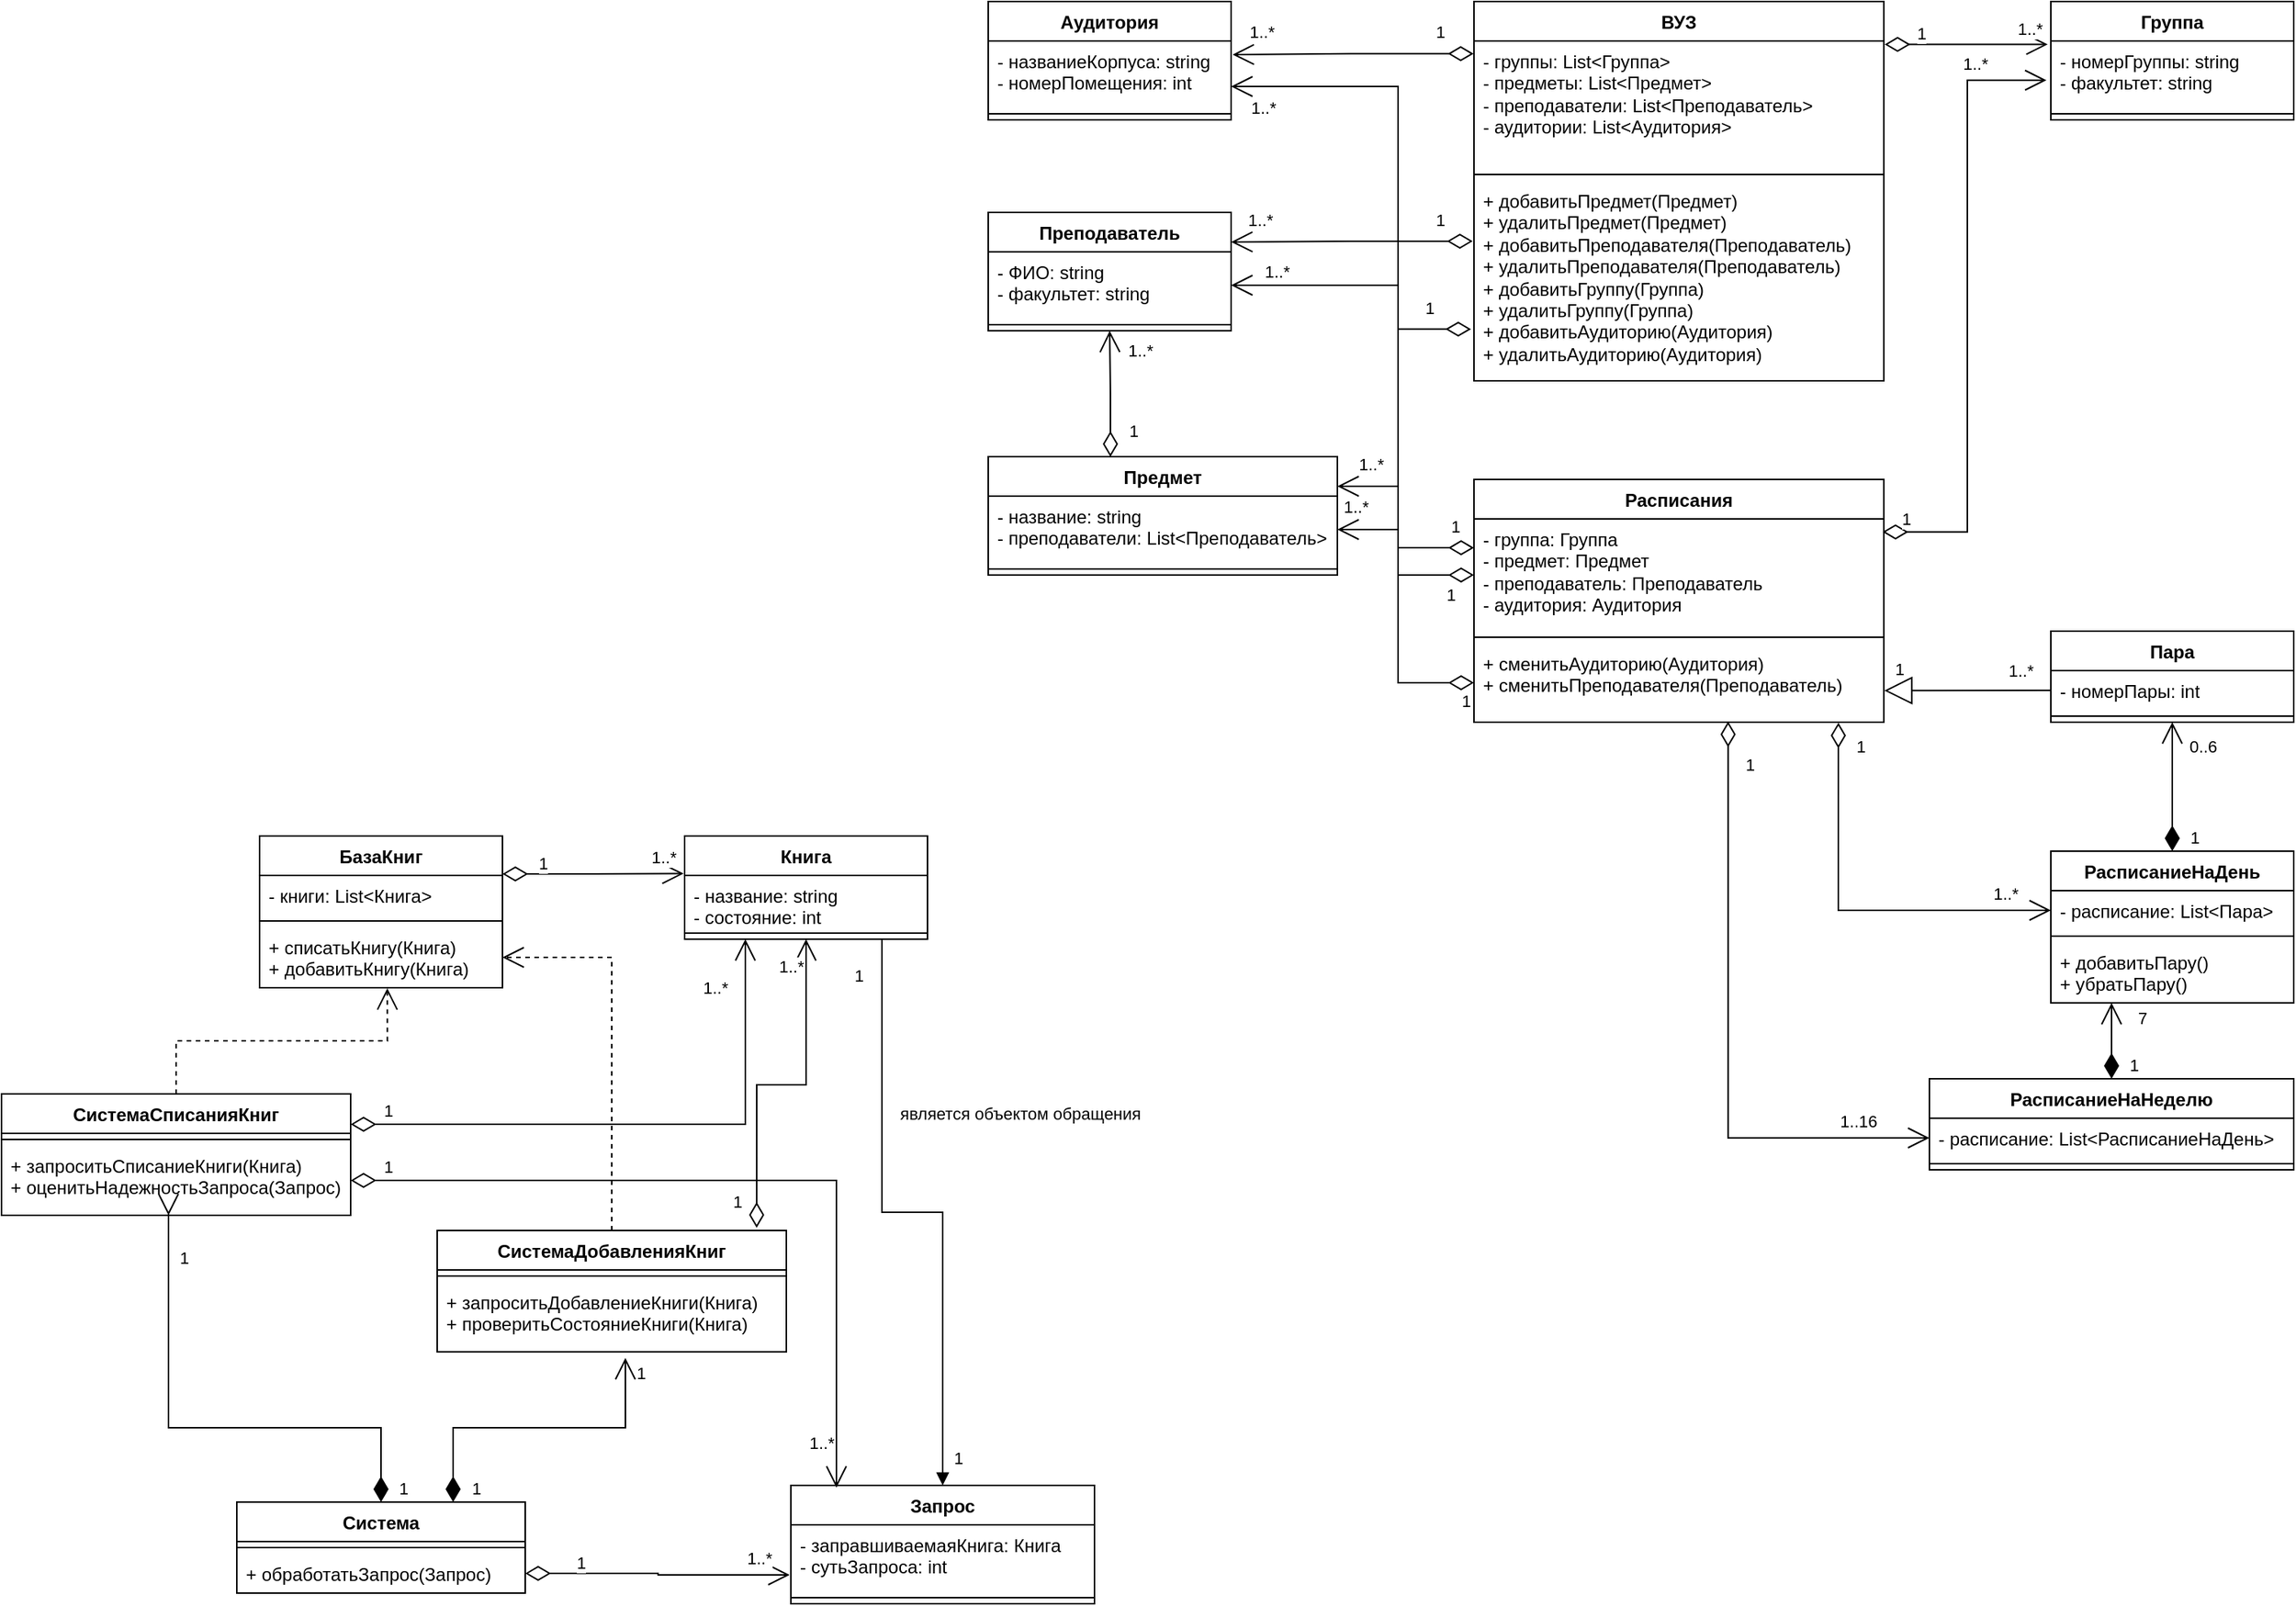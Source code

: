 <mxfile version="21.1.0" type="github">
  <diagram name="Страница 1" id="8JhqGt4s1RWdOwkgNLIM">
    <mxGraphModel dx="1539" dy="754" grid="1" gridSize="10" guides="1" tooltips="1" connect="1" arrows="1" fold="1" page="1" pageScale="1" pageWidth="827" pageHeight="1169" math="0" shadow="0">
      <root>
        <mxCell id="0" />
        <mxCell id="1" parent="0" />
        <mxCell id="d_NmB0Je8mkOcdR7Ibd4-1" value="ВУЗ" style="swimlane;fontStyle=1;align=center;verticalAlign=top;childLayout=stackLayout;horizontal=1;startSize=26;horizontalStack=0;resizeParent=1;resizeParentMax=0;resizeLast=0;collapsible=1;marginBottom=0;whiteSpace=wrap;html=1;" parent="1" vertex="1">
          <mxGeometry x="270" y="180" width="270" height="250" as="geometry" />
        </mxCell>
        <mxCell id="d_NmB0Je8mkOcdR7Ibd4-2" value="- группы: List&amp;lt;Группа&amp;gt;&lt;br&gt;- предметы: List&amp;lt;Предмет&amp;gt;&lt;br&gt;- преподаватели: List&amp;lt;Преподаватель&amp;gt;&lt;br&gt;- аудитории: List&amp;lt;Аудитория&amp;gt;" style="text;strokeColor=none;fillColor=none;align=left;verticalAlign=top;spacingLeft=4;spacingRight=4;overflow=hidden;rotatable=0;points=[[0,0.5],[1,0.5]];portConstraint=eastwest;whiteSpace=wrap;html=1;" parent="d_NmB0Je8mkOcdR7Ibd4-1" vertex="1">
          <mxGeometry y="26" width="270" height="84" as="geometry" />
        </mxCell>
        <mxCell id="d_NmB0Je8mkOcdR7Ibd4-3" value="" style="line;strokeWidth=1;fillColor=none;align=left;verticalAlign=middle;spacingTop=-1;spacingLeft=3;spacingRight=3;rotatable=0;labelPosition=right;points=[];portConstraint=eastwest;strokeColor=inherit;" parent="d_NmB0Je8mkOcdR7Ibd4-1" vertex="1">
          <mxGeometry y="110" width="270" height="8" as="geometry" />
        </mxCell>
        <mxCell id="d_NmB0Je8mkOcdR7Ibd4-4" value="+ добавитьПредмет(Предмет)&lt;br&gt;+ удалитьПредмет(Предмет)&lt;br&gt;+ добавитьПреподавателя(Преподаватель)&lt;br&gt;+ удалитьПреподавателя(Преподаватель)&lt;br&gt;+ добавитьГруппу(Группа)&lt;br&gt;+ удалитьГруппу(Группа)&lt;br&gt;+ добавитьАудиторию(Аудитория)&lt;br&gt;+ удалитьАудиторию(Аудитория)" style="text;strokeColor=none;fillColor=none;align=left;verticalAlign=top;spacingLeft=4;spacingRight=4;overflow=hidden;rotatable=0;points=[[0,0.5],[1,0.5]];portConstraint=eastwest;whiteSpace=wrap;html=1;" parent="d_NmB0Je8mkOcdR7Ibd4-1" vertex="1">
          <mxGeometry y="118" width="270" height="132" as="geometry" />
        </mxCell>
        <mxCell id="d_NmB0Je8mkOcdR7Ibd4-5" value="Аудитория" style="swimlane;fontStyle=1;align=center;verticalAlign=top;childLayout=stackLayout;horizontal=1;startSize=26;horizontalStack=0;resizeParent=1;resizeParentMax=0;resizeLast=0;collapsible=1;marginBottom=0;whiteSpace=wrap;html=1;" parent="1" vertex="1">
          <mxGeometry x="-50" y="180" width="160" height="78" as="geometry" />
        </mxCell>
        <mxCell id="d_NmB0Je8mkOcdR7Ibd4-6" value="- названиеКорпуса: string&lt;br&gt;- номерПомещения: int" style="text;strokeColor=none;fillColor=none;align=left;verticalAlign=top;spacingLeft=4;spacingRight=4;overflow=hidden;rotatable=0;points=[[0,0.5],[1,0.5]];portConstraint=eastwest;whiteSpace=wrap;html=1;" parent="d_NmB0Je8mkOcdR7Ibd4-5" vertex="1">
          <mxGeometry y="26" width="160" height="44" as="geometry" />
        </mxCell>
        <mxCell id="d_NmB0Je8mkOcdR7Ibd4-7" value="" style="line;strokeWidth=1;fillColor=none;align=left;verticalAlign=middle;spacingTop=-1;spacingLeft=3;spacingRight=3;rotatable=0;labelPosition=right;points=[];portConstraint=eastwest;strokeColor=inherit;" parent="d_NmB0Je8mkOcdR7Ibd4-5" vertex="1">
          <mxGeometry y="70" width="160" height="8" as="geometry" />
        </mxCell>
        <mxCell id="d_NmB0Je8mkOcdR7Ibd4-9" value="Преподаватель" style="swimlane;fontStyle=1;align=center;verticalAlign=top;childLayout=stackLayout;horizontal=1;startSize=26;horizontalStack=0;resizeParent=1;resizeParentMax=0;resizeLast=0;collapsible=1;marginBottom=0;whiteSpace=wrap;html=1;" parent="1" vertex="1">
          <mxGeometry x="-50" y="319" width="160" height="78" as="geometry" />
        </mxCell>
        <mxCell id="d_NmB0Je8mkOcdR7Ibd4-10" value="- ФИО: string&lt;br&gt;- факультет: string" style="text;strokeColor=none;fillColor=none;align=left;verticalAlign=top;spacingLeft=4;spacingRight=4;overflow=hidden;rotatable=0;points=[[0,0.5],[1,0.5]];portConstraint=eastwest;whiteSpace=wrap;html=1;" parent="d_NmB0Je8mkOcdR7Ibd4-9" vertex="1">
          <mxGeometry y="26" width="160" height="44" as="geometry" />
        </mxCell>
        <mxCell id="d_NmB0Je8mkOcdR7Ibd4-11" value="" style="line;strokeWidth=1;fillColor=none;align=left;verticalAlign=middle;spacingTop=-1;spacingLeft=3;spacingRight=3;rotatable=0;labelPosition=right;points=[];portConstraint=eastwest;strokeColor=inherit;" parent="d_NmB0Je8mkOcdR7Ibd4-9" vertex="1">
          <mxGeometry y="70" width="160" height="8" as="geometry" />
        </mxCell>
        <mxCell id="d_NmB0Je8mkOcdR7Ibd4-13" value="Предмет" style="swimlane;fontStyle=1;align=center;verticalAlign=top;childLayout=stackLayout;horizontal=1;startSize=26;horizontalStack=0;resizeParent=1;resizeParentMax=0;resizeLast=0;collapsible=1;marginBottom=0;whiteSpace=wrap;html=1;" parent="1" vertex="1">
          <mxGeometry x="-50" y="480" width="230" height="78" as="geometry" />
        </mxCell>
        <mxCell id="d_NmB0Je8mkOcdR7Ibd4-14" value="- название: string&lt;br&gt;- преподаватели: List&amp;lt;Преподаватель&amp;gt;" style="text;strokeColor=none;fillColor=none;align=left;verticalAlign=top;spacingLeft=4;spacingRight=4;overflow=hidden;rotatable=0;points=[[0,0.5],[1,0.5]];portConstraint=eastwest;whiteSpace=wrap;html=1;" parent="d_NmB0Je8mkOcdR7Ibd4-13" vertex="1">
          <mxGeometry y="26" width="230" height="44" as="geometry" />
        </mxCell>
        <mxCell id="d_NmB0Je8mkOcdR7Ibd4-15" value="" style="line;strokeWidth=1;fillColor=none;align=left;verticalAlign=middle;spacingTop=-1;spacingLeft=3;spacingRight=3;rotatable=0;labelPosition=right;points=[];portConstraint=eastwest;strokeColor=inherit;" parent="d_NmB0Je8mkOcdR7Ibd4-13" vertex="1">
          <mxGeometry y="70" width="230" height="8" as="geometry" />
        </mxCell>
        <mxCell id="d_NmB0Je8mkOcdR7Ibd4-17" value="1" style="endArrow=open;html=1;endSize=12;startArrow=diamondThin;startSize=14;startFill=0;edgeStyle=orthogonalEdgeStyle;align=left;verticalAlign=bottom;rounded=0;entryX=0.5;entryY=1;entryDx=0;entryDy=0;exitX=0.35;exitY=0.001;exitDx=0;exitDy=0;exitPerimeter=0;" parent="1" source="d_NmB0Je8mkOcdR7Ibd4-13" target="d_NmB0Je8mkOcdR7Ibd4-9" edge="1">
          <mxGeometry x="-0.803" y="-10" relative="1" as="geometry">
            <mxPoint x="50" y="610" as="sourcePoint" />
            <mxPoint x="210" y="610" as="targetPoint" />
            <mxPoint as="offset" />
          </mxGeometry>
        </mxCell>
        <mxCell id="d_NmB0Je8mkOcdR7Ibd4-18" value="1..*" style="edgeLabel;html=1;align=center;verticalAlign=middle;resizable=0;points=[[0,NaN,0,NaN,0]];" parent="d_NmB0Je8mkOcdR7Ibd4-17" vertex="1" connectable="0">
          <mxGeometry x="0.762" y="-5" relative="1" as="geometry">
            <mxPoint x="15" y="3" as="offset" />
          </mxGeometry>
        </mxCell>
        <mxCell id="d_NmB0Je8mkOcdR7Ibd4-20" value="Группа" style="swimlane;fontStyle=1;align=center;verticalAlign=top;childLayout=stackLayout;horizontal=1;startSize=26;horizontalStack=0;resizeParent=1;resizeParentMax=0;resizeLast=0;collapsible=1;marginBottom=0;whiteSpace=wrap;html=1;" parent="1" vertex="1">
          <mxGeometry x="650" y="180" width="160" height="78" as="geometry" />
        </mxCell>
        <mxCell id="d_NmB0Je8mkOcdR7Ibd4-21" value="- номерГруппы: string&lt;br&gt;- факультет: string" style="text;strokeColor=none;fillColor=none;align=left;verticalAlign=top;spacingLeft=4;spacingRight=4;overflow=hidden;rotatable=0;points=[[0,0.5],[1,0.5]];portConstraint=eastwest;whiteSpace=wrap;html=1;" parent="d_NmB0Je8mkOcdR7Ibd4-20" vertex="1">
          <mxGeometry y="26" width="160" height="44" as="geometry" />
        </mxCell>
        <mxCell id="d_NmB0Je8mkOcdR7Ibd4-22" value="" style="line;strokeWidth=1;fillColor=none;align=left;verticalAlign=middle;spacingTop=-1;spacingLeft=3;spacingRight=3;rotatable=0;labelPosition=right;points=[];portConstraint=eastwest;strokeColor=inherit;" parent="d_NmB0Je8mkOcdR7Ibd4-20" vertex="1">
          <mxGeometry y="70" width="160" height="8" as="geometry" />
        </mxCell>
        <mxCell id="d_NmB0Je8mkOcdR7Ibd4-24" value="1" style="endArrow=open;html=1;endSize=12;startArrow=diamondThin;startSize=14;startFill=0;edgeStyle=orthogonalEdgeStyle;align=left;verticalAlign=bottom;rounded=0;exitX=-0.001;exitY=0.1;exitDx=0;exitDy=0;exitPerimeter=0;entryX=1.006;entryY=0.205;entryDx=0;entryDy=0;entryPerimeter=0;" parent="1" source="d_NmB0Je8mkOcdR7Ibd4-2" target="d_NmB0Je8mkOcdR7Ibd4-6" edge="1">
          <mxGeometry x="-0.665" y="-5" relative="1" as="geometry">
            <mxPoint x="130" y="140" as="sourcePoint" />
            <mxPoint x="290" y="140" as="targetPoint" />
            <mxPoint as="offset" />
          </mxGeometry>
        </mxCell>
        <mxCell id="d_NmB0Je8mkOcdR7Ibd4-25" value="1..*" style="edgeLabel;html=1;align=center;verticalAlign=middle;resizable=0;points=[];" parent="d_NmB0Je8mkOcdR7Ibd4-24" vertex="1" connectable="0">
          <mxGeometry x="0.767" y="-2" relative="1" as="geometry">
            <mxPoint y="-13" as="offset" />
          </mxGeometry>
        </mxCell>
        <mxCell id="d_NmB0Je8mkOcdR7Ibd4-26" value="1" style="endArrow=open;html=1;endSize=12;startArrow=diamondThin;startSize=14;startFill=0;edgeStyle=orthogonalEdgeStyle;align=left;verticalAlign=bottom;rounded=0;exitX=-0.003;exitY=0.303;exitDx=0;exitDy=0;exitPerimeter=0;entryX=1;entryY=0.25;entryDx=0;entryDy=0;" parent="1" source="d_NmB0Je8mkOcdR7Ibd4-4" target="d_NmB0Je8mkOcdR7Ibd4-9" edge="1">
          <mxGeometry x="-0.665" y="-5" relative="1" as="geometry">
            <mxPoint x="265" y="300" as="sourcePoint" />
            <mxPoint x="110" y="300" as="targetPoint" />
            <mxPoint as="offset" />
          </mxGeometry>
        </mxCell>
        <mxCell id="d_NmB0Je8mkOcdR7Ibd4-27" value="1..*" style="edgeLabel;html=1;align=center;verticalAlign=middle;resizable=0;points=[];" parent="d_NmB0Je8mkOcdR7Ibd4-26" vertex="1" connectable="0">
          <mxGeometry x="0.767" y="-2" relative="1" as="geometry">
            <mxPoint y="-13" as="offset" />
          </mxGeometry>
        </mxCell>
        <mxCell id="d_NmB0Je8mkOcdR7Ibd4-28" value="Расписания" style="swimlane;fontStyle=1;align=center;verticalAlign=top;childLayout=stackLayout;horizontal=1;startSize=26;horizontalStack=0;resizeParent=1;resizeParentMax=0;resizeLast=0;collapsible=1;marginBottom=0;whiteSpace=wrap;html=1;" parent="1" vertex="1">
          <mxGeometry x="270" y="495" width="270" height="160" as="geometry" />
        </mxCell>
        <mxCell id="d_NmB0Je8mkOcdR7Ibd4-29" value="- группа: Группа&lt;br&gt;- предмет: Предмет&lt;br&gt;- преподаватель: Преподаватель&lt;br&gt;- аудитория: Аудитория" style="text;strokeColor=none;fillColor=none;align=left;verticalAlign=top;spacingLeft=4;spacingRight=4;overflow=hidden;rotatable=0;points=[[0,0.5],[1,0.5]];portConstraint=eastwest;whiteSpace=wrap;html=1;" parent="d_NmB0Je8mkOcdR7Ibd4-28" vertex="1">
          <mxGeometry y="26" width="270" height="74" as="geometry" />
        </mxCell>
        <mxCell id="d_NmB0Je8mkOcdR7Ibd4-30" value="" style="line;strokeWidth=1;fillColor=none;align=left;verticalAlign=middle;spacingTop=-1;spacingLeft=3;spacingRight=3;rotatable=0;labelPosition=right;points=[];portConstraint=eastwest;strokeColor=inherit;" parent="d_NmB0Je8mkOcdR7Ibd4-28" vertex="1">
          <mxGeometry y="100" width="270" height="8" as="geometry" />
        </mxCell>
        <mxCell id="d_NmB0Je8mkOcdR7Ibd4-31" value="+ сменитьАудиторию(Аудитория)&lt;br&gt;+ сменитьПреподавателя(Преподаватель)" style="text;strokeColor=none;fillColor=none;align=left;verticalAlign=top;spacingLeft=4;spacingRight=4;overflow=hidden;rotatable=0;points=[[0,0.5],[1,0.5]];portConstraint=eastwest;whiteSpace=wrap;html=1;" parent="d_NmB0Je8mkOcdR7Ibd4-28" vertex="1">
          <mxGeometry y="108" width="270" height="52" as="geometry" />
        </mxCell>
        <mxCell id="d_NmB0Je8mkOcdR7Ibd4-33" value="1" style="endArrow=open;html=1;endSize=12;startArrow=diamondThin;startSize=14;startFill=0;edgeStyle=orthogonalEdgeStyle;align=left;verticalAlign=bottom;rounded=0;exitX=1.002;exitY=0.027;exitDx=0;exitDy=0;exitPerimeter=0;entryX=-0.013;entryY=0.052;entryDx=0;entryDy=0;entryPerimeter=0;" parent="1" source="d_NmB0Je8mkOcdR7Ibd4-2" target="d_NmB0Je8mkOcdR7Ibd4-21" edge="1">
          <mxGeometry x="-0.637" y="-2" relative="1" as="geometry">
            <mxPoint x="659" y="139" as="sourcePoint" />
            <mxPoint x="500" y="140" as="targetPoint" />
            <mxPoint as="offset" />
          </mxGeometry>
        </mxCell>
        <mxCell id="d_NmB0Je8mkOcdR7Ibd4-34" value="1..*" style="edgeLabel;html=1;align=center;verticalAlign=middle;resizable=0;points=[];" parent="d_NmB0Je8mkOcdR7Ibd4-33" vertex="1" connectable="0">
          <mxGeometry x="0.767" y="-2" relative="1" as="geometry">
            <mxPoint y="-13" as="offset" />
          </mxGeometry>
        </mxCell>
        <mxCell id="d_NmB0Je8mkOcdR7Ibd4-35" value="1" style="endArrow=open;html=1;endSize=12;startArrow=diamondThin;startSize=14;startFill=0;edgeStyle=orthogonalEdgeStyle;align=left;verticalAlign=bottom;rounded=0;exitX=0.997;exitY=0.116;exitDx=0;exitDy=0;exitPerimeter=0;entryX=-0.018;entryY=0.588;entryDx=0;entryDy=0;entryPerimeter=0;" parent="1" source="d_NmB0Je8mkOcdR7Ibd4-29" target="d_NmB0Je8mkOcdR7Ibd4-21" edge="1">
          <mxGeometry x="-0.947" relative="1" as="geometry">
            <mxPoint x="551" y="218" as="sourcePoint" />
            <mxPoint x="658" y="218" as="targetPoint" />
            <mxPoint as="offset" />
          </mxGeometry>
        </mxCell>
        <mxCell id="d_NmB0Je8mkOcdR7Ibd4-36" value="1..*" style="edgeLabel;html=1;align=center;verticalAlign=middle;resizable=0;points=[];" parent="d_NmB0Je8mkOcdR7Ibd4-35" vertex="1" connectable="0">
          <mxGeometry x="0.767" y="-2" relative="1" as="geometry">
            <mxPoint y="-13" as="offset" />
          </mxGeometry>
        </mxCell>
        <mxCell id="d_NmB0Je8mkOcdR7Ibd4-37" value="1" style="endArrow=open;html=1;endSize=12;startArrow=diamondThin;startSize=14;startFill=0;edgeStyle=orthogonalEdgeStyle;align=left;verticalAlign=bottom;rounded=0;exitX=-0.007;exitY=0.742;exitDx=0;exitDy=0;exitPerimeter=0;entryX=1;entryY=0.25;entryDx=0;entryDy=0;" parent="1" source="d_NmB0Je8mkOcdR7Ibd4-4" target="d_NmB0Je8mkOcdR7Ibd4-13" edge="1">
          <mxGeometry x="-0.665" y="-5" relative="1" as="geometry">
            <mxPoint x="249" y="449" as="sourcePoint" />
            <mxPoint x="90" y="450" as="targetPoint" />
            <mxPoint as="offset" />
            <Array as="points">
              <mxPoint x="220" y="396" />
              <mxPoint x="220" y="500" />
            </Array>
          </mxGeometry>
        </mxCell>
        <mxCell id="d_NmB0Je8mkOcdR7Ibd4-38" value="1..*" style="edgeLabel;html=1;align=center;verticalAlign=middle;resizable=0;points=[];" parent="d_NmB0Je8mkOcdR7Ibd4-37" vertex="1" connectable="0">
          <mxGeometry x="0.767" y="-2" relative="1" as="geometry">
            <mxPoint y="-13" as="offset" />
          </mxGeometry>
        </mxCell>
        <mxCell id="d_NmB0Je8mkOcdR7Ibd4-39" value="1" style="endArrow=open;html=1;endSize=12;startArrow=diamondThin;startSize=14;startFill=0;edgeStyle=orthogonalEdgeStyle;align=left;verticalAlign=bottom;rounded=0;exitX=0;exitY=0.257;exitDx=0;exitDy=0;exitPerimeter=0;entryX=1;entryY=0.5;entryDx=0;entryDy=0;" parent="1" source="d_NmB0Je8mkOcdR7Ibd4-29" target="d_NmB0Je8mkOcdR7Ibd4-14" edge="1">
          <mxGeometry x="-0.665" y="-5" relative="1" as="geometry">
            <mxPoint x="259" y="449" as="sourcePoint" />
            <mxPoint x="100" y="450" as="targetPoint" />
            <mxPoint as="offset" />
            <Array as="points">
              <mxPoint x="220" y="540" />
              <mxPoint x="220" y="528" />
            </Array>
          </mxGeometry>
        </mxCell>
        <mxCell id="d_NmB0Je8mkOcdR7Ibd4-40" value="1..*" style="edgeLabel;html=1;align=center;verticalAlign=middle;resizable=0;points=[];" parent="d_NmB0Je8mkOcdR7Ibd4-39" vertex="1" connectable="0">
          <mxGeometry x="0.767" y="-2" relative="1" as="geometry">
            <mxPoint y="-13" as="offset" />
          </mxGeometry>
        </mxCell>
        <mxCell id="d_NmB0Je8mkOcdR7Ibd4-41" value="1" style="endArrow=open;html=1;endSize=12;startArrow=diamondThin;startSize=14;startFill=0;edgeStyle=orthogonalEdgeStyle;align=left;verticalAlign=bottom;rounded=0;exitX=0;exitY=0.5;exitDx=0;exitDy=0;" parent="1" source="d_NmB0Je8mkOcdR7Ibd4-29" target="d_NmB0Je8mkOcdR7Ibd4-10" edge="1">
          <mxGeometry x="-0.886" y="22" relative="1" as="geometry">
            <mxPoint x="249" y="439" as="sourcePoint" />
            <mxPoint x="90" y="440" as="targetPoint" />
            <mxPoint as="offset" />
            <Array as="points">
              <mxPoint x="220" y="558" />
              <mxPoint x="220" y="367" />
            </Array>
          </mxGeometry>
        </mxCell>
        <mxCell id="d_NmB0Je8mkOcdR7Ibd4-42" value="1..*" style="edgeLabel;html=1;align=center;verticalAlign=middle;resizable=0;points=[];" parent="d_NmB0Je8mkOcdR7Ibd4-41" vertex="1" connectable="0">
          <mxGeometry x="0.767" y="-2" relative="1" as="geometry">
            <mxPoint x="-11" y="-7" as="offset" />
          </mxGeometry>
        </mxCell>
        <mxCell id="d_NmB0Je8mkOcdR7Ibd4-45" value="1" style="endArrow=open;html=1;endSize=12;startArrow=diamondThin;startSize=14;startFill=0;edgeStyle=orthogonalEdgeStyle;align=left;verticalAlign=bottom;rounded=0;exitX=0;exitY=0.5;exitDx=0;exitDy=0;entryX=1;entryY=0.682;entryDx=0;entryDy=0;entryPerimeter=0;" parent="1" source="d_NmB0Je8mkOcdR7Ibd4-31" target="d_NmB0Je8mkOcdR7Ibd4-6" edge="1">
          <mxGeometry x="-0.964" y="21" relative="1" as="geometry">
            <mxPoint x="239" y="299" as="sourcePoint" />
            <mxPoint x="80" y="300" as="targetPoint" />
            <mxPoint as="offset" />
            <Array as="points">
              <mxPoint x="220" y="629" />
              <mxPoint x="220" y="236" />
            </Array>
          </mxGeometry>
        </mxCell>
        <mxCell id="d_NmB0Je8mkOcdR7Ibd4-46" value="1..*" style="edgeLabel;html=1;align=center;verticalAlign=middle;resizable=0;points=[];" parent="d_NmB0Je8mkOcdR7Ibd4-45" vertex="1" connectable="0">
          <mxGeometry x="0.767" y="-2" relative="1" as="geometry">
            <mxPoint x="-44" y="16" as="offset" />
          </mxGeometry>
        </mxCell>
        <mxCell id="d_NmB0Je8mkOcdR7Ibd4-47" value="Пара" style="swimlane;fontStyle=1;align=center;verticalAlign=top;childLayout=stackLayout;horizontal=1;startSize=26;horizontalStack=0;resizeParent=1;resizeParentMax=0;resizeLast=0;collapsible=1;marginBottom=0;whiteSpace=wrap;html=1;" parent="1" vertex="1">
          <mxGeometry x="650" y="595" width="160" height="60" as="geometry" />
        </mxCell>
        <mxCell id="d_NmB0Je8mkOcdR7Ibd4-48" value="- номерПары: int" style="text;strokeColor=none;fillColor=none;align=left;verticalAlign=top;spacingLeft=4;spacingRight=4;overflow=hidden;rotatable=0;points=[[0,0.5],[1,0.5]];portConstraint=eastwest;whiteSpace=wrap;html=1;" parent="d_NmB0Je8mkOcdR7Ibd4-47" vertex="1">
          <mxGeometry y="26" width="160" height="26" as="geometry" />
        </mxCell>
        <mxCell id="d_NmB0Je8mkOcdR7Ibd4-49" value="" style="line;strokeWidth=1;fillColor=none;align=left;verticalAlign=middle;spacingTop=-1;spacingLeft=3;spacingRight=3;rotatable=0;labelPosition=right;points=[];portConstraint=eastwest;strokeColor=inherit;" parent="d_NmB0Je8mkOcdR7Ibd4-47" vertex="1">
          <mxGeometry y="52" width="160" height="8" as="geometry" />
        </mxCell>
        <mxCell id="d_NmB0Je8mkOcdR7Ibd4-51" value="РасписаниеНаДень" style="swimlane;fontStyle=1;align=center;verticalAlign=top;childLayout=stackLayout;horizontal=1;startSize=26;horizontalStack=0;resizeParent=1;resizeParentMax=0;resizeLast=0;collapsible=1;marginBottom=0;whiteSpace=wrap;html=1;" parent="1" vertex="1">
          <mxGeometry x="650" y="740" width="160" height="100" as="geometry" />
        </mxCell>
        <mxCell id="d_NmB0Je8mkOcdR7Ibd4-52" value="- расписание: List&amp;lt;Пара&amp;gt;" style="text;strokeColor=none;fillColor=none;align=left;verticalAlign=top;spacingLeft=4;spacingRight=4;overflow=hidden;rotatable=0;points=[[0,0.5],[1,0.5]];portConstraint=eastwest;whiteSpace=wrap;html=1;" parent="d_NmB0Je8mkOcdR7Ibd4-51" vertex="1">
          <mxGeometry y="26" width="160" height="26" as="geometry" />
        </mxCell>
        <mxCell id="d_NmB0Je8mkOcdR7Ibd4-53" value="" style="line;strokeWidth=1;fillColor=none;align=left;verticalAlign=middle;spacingTop=-1;spacingLeft=3;spacingRight=3;rotatable=0;labelPosition=right;points=[];portConstraint=eastwest;strokeColor=inherit;" parent="d_NmB0Je8mkOcdR7Ibd4-51" vertex="1">
          <mxGeometry y="52" width="160" height="8" as="geometry" />
        </mxCell>
        <mxCell id="d_NmB0Je8mkOcdR7Ibd4-54" value="+ добавитьПару()&lt;br&gt;+ убратьПару()" style="text;strokeColor=none;fillColor=none;align=left;verticalAlign=top;spacingLeft=4;spacingRight=4;overflow=hidden;rotatable=0;points=[[0,0.5],[1,0.5]];portConstraint=eastwest;whiteSpace=wrap;html=1;" parent="d_NmB0Je8mkOcdR7Ibd4-51" vertex="1">
          <mxGeometry y="60" width="160" height="40" as="geometry" />
        </mxCell>
        <mxCell id="d_NmB0Je8mkOcdR7Ibd4-55" value="РасписаниеНаНеделю" style="swimlane;fontStyle=1;align=center;verticalAlign=top;childLayout=stackLayout;horizontal=1;startSize=26;horizontalStack=0;resizeParent=1;resizeParentMax=0;resizeLast=0;collapsible=1;marginBottom=0;whiteSpace=wrap;html=1;" parent="1" vertex="1">
          <mxGeometry x="570" y="890" width="240" height="60" as="geometry" />
        </mxCell>
        <mxCell id="d_NmB0Je8mkOcdR7Ibd4-56" value="- расписание: List&amp;lt;РасписаниеНаДень&amp;gt;" style="text;strokeColor=none;fillColor=none;align=left;verticalAlign=top;spacingLeft=4;spacingRight=4;overflow=hidden;rotatable=0;points=[[0,0.5],[1,0.5]];portConstraint=eastwest;whiteSpace=wrap;html=1;" parent="d_NmB0Je8mkOcdR7Ibd4-55" vertex="1">
          <mxGeometry y="26" width="240" height="26" as="geometry" />
        </mxCell>
        <mxCell id="d_NmB0Je8mkOcdR7Ibd4-57" value="" style="line;strokeWidth=1;fillColor=none;align=left;verticalAlign=middle;spacingTop=-1;spacingLeft=3;spacingRight=3;rotatable=0;labelPosition=right;points=[];portConstraint=eastwest;strokeColor=inherit;" parent="d_NmB0Je8mkOcdR7Ibd4-55" vertex="1">
          <mxGeometry y="52" width="240" height="8" as="geometry" />
        </mxCell>
        <mxCell id="d_NmB0Je8mkOcdR7Ibd4-59" value="1" style="endArrow=open;html=1;endSize=12;startArrow=diamondThin;startSize=14;startFill=0;edgeStyle=orthogonalEdgeStyle;align=left;verticalAlign=bottom;rounded=0;exitX=0.889;exitY=1.006;exitDx=0;exitDy=0;exitPerimeter=0;entryX=0;entryY=0.5;entryDx=0;entryDy=0;" parent="1" source="d_NmB0Je8mkOcdR7Ibd4-31" target="d_NmB0Je8mkOcdR7Ibd4-52" edge="1">
          <mxGeometry x="-0.813" y="10" relative="1" as="geometry">
            <mxPoint x="559" y="789" as="sourcePoint" />
            <mxPoint x="400" y="790" as="targetPoint" />
            <mxPoint as="offset" />
          </mxGeometry>
        </mxCell>
        <mxCell id="d_NmB0Je8mkOcdR7Ibd4-60" value="1..*" style="edgeLabel;html=1;align=center;verticalAlign=middle;resizable=0;points=[];" parent="d_NmB0Je8mkOcdR7Ibd4-59" vertex="1" connectable="0">
          <mxGeometry x="0.767" y="-2" relative="1" as="geometry">
            <mxPoint y="-13" as="offset" />
          </mxGeometry>
        </mxCell>
        <mxCell id="d_NmB0Je8mkOcdR7Ibd4-61" value="1" style="endArrow=open;html=1;endSize=12;startArrow=diamondThin;startSize=14;startFill=0;edgeStyle=orthogonalEdgeStyle;align=left;verticalAlign=bottom;rounded=0;exitX=0.62;exitY=0.99;exitDx=0;exitDy=0;exitPerimeter=0;entryX=0;entryY=0.5;entryDx=0;entryDy=0;" parent="1" source="d_NmB0Je8mkOcdR7Ibd4-31" target="d_NmB0Je8mkOcdR7Ibd4-56" edge="1">
          <mxGeometry x="-0.813" y="10" relative="1" as="geometry">
            <mxPoint x="335" y="760" as="sourcePoint" />
            <mxPoint x="475" y="884" as="targetPoint" />
            <mxPoint as="offset" />
          </mxGeometry>
        </mxCell>
        <mxCell id="d_NmB0Je8mkOcdR7Ibd4-62" value="1..16" style="edgeLabel;html=1;align=center;verticalAlign=middle;resizable=0;points=[];" parent="d_NmB0Je8mkOcdR7Ibd4-61" vertex="1" connectable="0">
          <mxGeometry x="0.767" y="-2" relative="1" as="geometry">
            <mxPoint y="-13" as="offset" />
          </mxGeometry>
        </mxCell>
        <mxCell id="d_NmB0Je8mkOcdR7Ibd4-63" value="1" style="endArrow=open;html=1;endSize=12;startArrow=diamondThin;startSize=14;startFill=1;edgeStyle=orthogonalEdgeStyle;align=left;verticalAlign=bottom;rounded=0;exitX=0.5;exitY=0;exitDx=0;exitDy=0;entryX=0.25;entryY=1;entryDx=0;entryDy=0;entryPerimeter=0;" parent="1" source="d_NmB0Je8mkOcdR7Ibd4-55" target="d_NmB0Je8mkOcdR7Ibd4-54" edge="1">
          <mxGeometry x="-1" y="-10" relative="1" as="geometry">
            <mxPoint x="480" y="860" as="sourcePoint" />
            <mxPoint x="640" y="860" as="targetPoint" />
            <mxPoint as="offset" />
          </mxGeometry>
        </mxCell>
        <mxCell id="d_NmB0Je8mkOcdR7Ibd4-64" value="7" style="edgeLabel;html=1;align=center;verticalAlign=middle;resizable=0;points=[];" parent="d_NmB0Je8mkOcdR7Ibd4-63" vertex="1" connectable="0">
          <mxGeometry x="0.674" y="-1" relative="1" as="geometry">
            <mxPoint x="19" y="2" as="offset" />
          </mxGeometry>
        </mxCell>
        <mxCell id="d_NmB0Je8mkOcdR7Ibd4-65" value="1" style="endArrow=open;html=1;endSize=12;startArrow=diamondThin;startSize=14;startFill=1;edgeStyle=orthogonalEdgeStyle;align=left;verticalAlign=bottom;rounded=0;exitX=0.5;exitY=0;exitDx=0;exitDy=0;entryX=0.5;entryY=1;entryDx=0;entryDy=0;" parent="1" source="d_NmB0Je8mkOcdR7Ibd4-51" target="d_NmB0Je8mkOcdR7Ibd4-47" edge="1">
          <mxGeometry x="-1" y="-10" relative="1" as="geometry">
            <mxPoint x="720" y="730" as="sourcePoint" />
            <mxPoint x="720" y="680" as="targetPoint" />
            <mxPoint as="offset" />
          </mxGeometry>
        </mxCell>
        <mxCell id="d_NmB0Je8mkOcdR7Ibd4-66" value="0..6" style="edgeLabel;html=1;align=center;verticalAlign=middle;resizable=0;points=[];" parent="d_NmB0Je8mkOcdR7Ibd4-65" vertex="1" connectable="0">
          <mxGeometry x="0.674" y="-1" relative="1" as="geometry">
            <mxPoint x="19" y="2" as="offset" />
          </mxGeometry>
        </mxCell>
        <mxCell id="d_NmB0Je8mkOcdR7Ibd4-67" value="1" style="endArrow=block;endSize=16;endFill=0;html=1;rounded=0;entryX=1.001;entryY=0.599;entryDx=0;entryDy=0;exitX=0;exitY=0.5;exitDx=0;exitDy=0;entryPerimeter=0;" parent="1" source="d_NmB0Je8mkOcdR7Ibd4-48" target="d_NmB0Je8mkOcdR7Ibd4-31" edge="1">
          <mxGeometry x="0.822" y="-14" width="160" relative="1" as="geometry">
            <mxPoint x="530" y="700" as="sourcePoint" />
            <mxPoint x="690" y="700" as="targetPoint" />
            <mxPoint as="offset" />
          </mxGeometry>
        </mxCell>
        <mxCell id="d_NmB0Je8mkOcdR7Ibd4-68" value="1..*" style="edgeLabel;html=1;align=center;verticalAlign=middle;resizable=0;points=[];" parent="d_NmB0Je8mkOcdR7Ibd4-67" vertex="1" connectable="0">
          <mxGeometry x="-0.812" relative="1" as="geometry">
            <mxPoint x="-10" y="-13" as="offset" />
          </mxGeometry>
        </mxCell>
        <mxCell id="kbq18GWY3KGb7JwOn9RP-1" value="БазаКниг" style="swimlane;fontStyle=1;align=center;verticalAlign=top;childLayout=stackLayout;horizontal=1;startSize=26;horizontalStack=0;resizeParent=1;resizeParentMax=0;resizeLast=0;collapsible=1;marginBottom=0;whiteSpace=wrap;html=1;" parent="1" vertex="1">
          <mxGeometry x="-530" y="730" width="160" height="100" as="geometry" />
        </mxCell>
        <mxCell id="kbq18GWY3KGb7JwOn9RP-2" value="- книги: List&amp;lt;Книга&amp;gt;" style="text;strokeColor=none;fillColor=none;align=left;verticalAlign=top;spacingLeft=4;spacingRight=4;overflow=hidden;rotatable=0;points=[[0,0.5],[1,0.5]];portConstraint=eastwest;whiteSpace=wrap;html=1;" parent="kbq18GWY3KGb7JwOn9RP-1" vertex="1">
          <mxGeometry y="26" width="160" height="26" as="geometry" />
        </mxCell>
        <mxCell id="kbq18GWY3KGb7JwOn9RP-3" value="" style="line;strokeWidth=1;fillColor=none;align=left;verticalAlign=middle;spacingTop=-1;spacingLeft=3;spacingRight=3;rotatable=0;labelPosition=right;points=[];portConstraint=eastwest;strokeColor=inherit;" parent="kbq18GWY3KGb7JwOn9RP-1" vertex="1">
          <mxGeometry y="52" width="160" height="8" as="geometry" />
        </mxCell>
        <mxCell id="kbq18GWY3KGb7JwOn9RP-4" value="+ списатьКнигу(Книга)&lt;br&gt;+ добавитьКнигу(Книга)" style="text;strokeColor=none;fillColor=none;align=left;verticalAlign=top;spacingLeft=4;spacingRight=4;overflow=hidden;rotatable=0;points=[[0,0.5],[1,0.5]];portConstraint=eastwest;whiteSpace=wrap;html=1;" parent="kbq18GWY3KGb7JwOn9RP-1" vertex="1">
          <mxGeometry y="60" width="160" height="40" as="geometry" />
        </mxCell>
        <mxCell id="CPtg6entSt6Jn5Hs1I2M-1" value="Книга" style="swimlane;fontStyle=1;align=center;verticalAlign=top;childLayout=stackLayout;horizontal=1;startSize=26;horizontalStack=0;resizeParent=1;resizeParentMax=0;resizeLast=0;collapsible=1;marginBottom=0;whiteSpace=wrap;html=1;" vertex="1" parent="1">
          <mxGeometry x="-250" y="730" width="160" height="68" as="geometry" />
        </mxCell>
        <mxCell id="CPtg6entSt6Jn5Hs1I2M-2" value="- название: string&lt;br&gt;- состояние: int" style="text;strokeColor=none;fillColor=none;align=left;verticalAlign=top;spacingLeft=4;spacingRight=4;overflow=hidden;rotatable=0;points=[[0,0.5],[1,0.5]];portConstraint=eastwest;whiteSpace=wrap;html=1;" vertex="1" parent="CPtg6entSt6Jn5Hs1I2M-1">
          <mxGeometry y="26" width="160" height="34" as="geometry" />
        </mxCell>
        <mxCell id="CPtg6entSt6Jn5Hs1I2M-3" value="" style="line;strokeWidth=1;fillColor=none;align=left;verticalAlign=middle;spacingTop=-1;spacingLeft=3;spacingRight=3;rotatable=0;labelPosition=right;points=[];portConstraint=eastwest;strokeColor=inherit;" vertex="1" parent="CPtg6entSt6Jn5Hs1I2M-1">
          <mxGeometry y="60" width="160" height="8" as="geometry" />
        </mxCell>
        <mxCell id="CPtg6entSt6Jn5Hs1I2M-5" value="1" style="endArrow=open;html=1;endSize=12;startArrow=diamondThin;startSize=14;startFill=0;edgeStyle=orthogonalEdgeStyle;align=left;verticalAlign=bottom;rounded=0;exitX=1;exitY=0.25;exitDx=0;exitDy=0;entryX=-0.004;entryY=-0.036;entryDx=0;entryDy=0;entryPerimeter=0;" edge="1" parent="1" source="kbq18GWY3KGb7JwOn9RP-1" target="CPtg6entSt6Jn5Hs1I2M-2">
          <mxGeometry x="-0.637" y="-2" relative="1" as="geometry">
            <mxPoint x="-357" y="680" as="sourcePoint" />
            <mxPoint x="-250" y="680" as="targetPoint" />
            <mxPoint as="offset" />
          </mxGeometry>
        </mxCell>
        <mxCell id="CPtg6entSt6Jn5Hs1I2M-6" value="1..*" style="edgeLabel;html=1;align=center;verticalAlign=middle;resizable=0;points=[];" vertex="1" connectable="0" parent="CPtg6entSt6Jn5Hs1I2M-5">
          <mxGeometry x="0.767" y="-2" relative="1" as="geometry">
            <mxPoint y="-13" as="offset" />
          </mxGeometry>
        </mxCell>
        <mxCell id="CPtg6entSt6Jn5Hs1I2M-7" value="СистемаСписанияКниг" style="swimlane;fontStyle=1;align=center;verticalAlign=top;childLayout=stackLayout;horizontal=1;startSize=26;horizontalStack=0;resizeParent=1;resizeParentMax=0;resizeLast=0;collapsible=1;marginBottom=0;whiteSpace=wrap;html=1;" vertex="1" parent="1">
          <mxGeometry x="-700" y="900" width="230" height="80" as="geometry" />
        </mxCell>
        <mxCell id="CPtg6entSt6Jn5Hs1I2M-9" value="" style="line;strokeWidth=1;fillColor=none;align=left;verticalAlign=middle;spacingTop=-1;spacingLeft=3;spacingRight=3;rotatable=0;labelPosition=right;points=[];portConstraint=eastwest;strokeColor=inherit;" vertex="1" parent="CPtg6entSt6Jn5Hs1I2M-7">
          <mxGeometry y="26" width="230" height="8" as="geometry" />
        </mxCell>
        <mxCell id="CPtg6entSt6Jn5Hs1I2M-10" value="+ запроситьСписаниеКниги(Книга)&lt;br&gt;+ оценитьНадежностьЗапроса(Запрос)" style="text;strokeColor=none;fillColor=none;align=left;verticalAlign=top;spacingLeft=4;spacingRight=4;overflow=hidden;rotatable=0;points=[[0,0.5],[1,0.5]];portConstraint=eastwest;whiteSpace=wrap;html=1;" vertex="1" parent="CPtg6entSt6Jn5Hs1I2M-7">
          <mxGeometry y="34" width="230" height="46" as="geometry" />
        </mxCell>
        <mxCell id="CPtg6entSt6Jn5Hs1I2M-11" value="СистемаДобавленияКниг" style="swimlane;fontStyle=1;align=center;verticalAlign=top;childLayout=stackLayout;horizontal=1;startSize=26;horizontalStack=0;resizeParent=1;resizeParentMax=0;resizeLast=0;collapsible=1;marginBottom=0;whiteSpace=wrap;html=1;" vertex="1" parent="1">
          <mxGeometry x="-413" y="990" width="230" height="80" as="geometry" />
        </mxCell>
        <mxCell id="CPtg6entSt6Jn5Hs1I2M-13" value="" style="line;strokeWidth=1;fillColor=none;align=left;verticalAlign=middle;spacingTop=-1;spacingLeft=3;spacingRight=3;rotatable=0;labelPosition=right;points=[];portConstraint=eastwest;strokeColor=inherit;" vertex="1" parent="CPtg6entSt6Jn5Hs1I2M-11">
          <mxGeometry y="26" width="230" height="8" as="geometry" />
        </mxCell>
        <mxCell id="CPtg6entSt6Jn5Hs1I2M-14" value="+ запроситьДобавлениеКниги(Книга)&lt;br&gt;+ проверитьСостояниеКниги(Книга)" style="text;strokeColor=none;fillColor=none;align=left;verticalAlign=top;spacingLeft=4;spacingRight=4;overflow=hidden;rotatable=0;points=[[0,0.5],[1,0.5]];portConstraint=eastwest;whiteSpace=wrap;html=1;" vertex="1" parent="CPtg6entSt6Jn5Hs1I2M-11">
          <mxGeometry y="34" width="230" height="46" as="geometry" />
        </mxCell>
        <mxCell id="CPtg6entSt6Jn5Hs1I2M-15" value="Система" style="swimlane;fontStyle=1;align=center;verticalAlign=top;childLayout=stackLayout;horizontal=1;startSize=26;horizontalStack=0;resizeParent=1;resizeParentMax=0;resizeLast=0;collapsible=1;marginBottom=0;whiteSpace=wrap;html=1;" vertex="1" parent="1">
          <mxGeometry x="-545" y="1169" width="190" height="60" as="geometry" />
        </mxCell>
        <mxCell id="CPtg6entSt6Jn5Hs1I2M-17" value="" style="line;strokeWidth=1;fillColor=none;align=left;verticalAlign=middle;spacingTop=-1;spacingLeft=3;spacingRight=3;rotatable=0;labelPosition=right;points=[];portConstraint=eastwest;strokeColor=inherit;" vertex="1" parent="CPtg6entSt6Jn5Hs1I2M-15">
          <mxGeometry y="26" width="190" height="8" as="geometry" />
        </mxCell>
        <mxCell id="CPtg6entSt6Jn5Hs1I2M-18" value="+ обработатьЗапрос(Запрос)" style="text;strokeColor=none;fillColor=none;align=left;verticalAlign=top;spacingLeft=4;spacingRight=4;overflow=hidden;rotatable=0;points=[[0,0.5],[1,0.5]];portConstraint=eastwest;whiteSpace=wrap;html=1;" vertex="1" parent="CPtg6entSt6Jn5Hs1I2M-15">
          <mxGeometry y="34" width="190" height="26" as="geometry" />
        </mxCell>
        <mxCell id="CPtg6entSt6Jn5Hs1I2M-19" value="Запрос" style="swimlane;fontStyle=1;align=center;verticalAlign=top;childLayout=stackLayout;horizontal=1;startSize=26;horizontalStack=0;resizeParent=1;resizeParentMax=0;resizeLast=0;collapsible=1;marginBottom=0;whiteSpace=wrap;html=1;" vertex="1" parent="1">
          <mxGeometry x="-180" y="1158" width="200" height="78" as="geometry" />
        </mxCell>
        <mxCell id="CPtg6entSt6Jn5Hs1I2M-20" value="- заправшиваемаяКнига: Книга&lt;br&gt;- сутьЗапроса: int" style="text;strokeColor=none;fillColor=none;align=left;verticalAlign=top;spacingLeft=4;spacingRight=4;overflow=hidden;rotatable=0;points=[[0,0.5],[1,0.5]];portConstraint=eastwest;whiteSpace=wrap;html=1;" vertex="1" parent="CPtg6entSt6Jn5Hs1I2M-19">
          <mxGeometry y="26" width="200" height="44" as="geometry" />
        </mxCell>
        <mxCell id="CPtg6entSt6Jn5Hs1I2M-21" value="" style="line;strokeWidth=1;fillColor=none;align=left;verticalAlign=middle;spacingTop=-1;spacingLeft=3;spacingRight=3;rotatable=0;labelPosition=right;points=[];portConstraint=eastwest;strokeColor=inherit;" vertex="1" parent="CPtg6entSt6Jn5Hs1I2M-19">
          <mxGeometry y="70" width="200" height="8" as="geometry" />
        </mxCell>
        <mxCell id="CPtg6entSt6Jn5Hs1I2M-23" value="1" style="endArrow=open;html=1;endSize=12;startArrow=diamondThin;startSize=14;startFill=0;edgeStyle=orthogonalEdgeStyle;align=left;verticalAlign=bottom;rounded=0;exitX=1;exitY=0.5;exitDx=0;exitDy=0;entryX=-0.004;entryY=0.75;entryDx=0;entryDy=0;entryPerimeter=0;" edge="1" parent="1" source="CPtg6entSt6Jn5Hs1I2M-18" target="CPtg6entSt6Jn5Hs1I2M-20">
          <mxGeometry x="-0.637" y="-2" relative="1" as="geometry">
            <mxPoint x="-310" y="1120" as="sourcePoint" />
            <mxPoint x="-191" y="1120" as="targetPoint" />
            <mxPoint as="offset" />
          </mxGeometry>
        </mxCell>
        <mxCell id="CPtg6entSt6Jn5Hs1I2M-24" value="1..*" style="edgeLabel;html=1;align=center;verticalAlign=middle;resizable=0;points=[];" vertex="1" connectable="0" parent="CPtg6entSt6Jn5Hs1I2M-23">
          <mxGeometry x="0.767" y="-2" relative="1" as="geometry">
            <mxPoint y="-13" as="offset" />
          </mxGeometry>
        </mxCell>
        <mxCell id="CPtg6entSt6Jn5Hs1I2M-25" value="является объектом обращения" style="endArrow=block;endFill=1;html=1;edgeStyle=orthogonalEdgeStyle;align=left;verticalAlign=top;rounded=0;exitX=0.5;exitY=1;exitDx=0;exitDy=0;entryX=0.5;entryY=0;entryDx=0;entryDy=0;" edge="1" parent="1" source="CPtg6entSt6Jn5Hs1I2M-1" target="CPtg6entSt6Jn5Hs1I2M-19">
          <mxGeometry x="-0.324" y="10" relative="1" as="geometry">
            <mxPoint x="-170" y="890" as="sourcePoint" />
            <mxPoint x="-10" y="890" as="targetPoint" />
            <Array as="points">
              <mxPoint x="-120" y="798" />
              <mxPoint x="-120" y="978" />
              <mxPoint x="-80" y="978" />
            </Array>
            <mxPoint as="offset" />
          </mxGeometry>
        </mxCell>
        <mxCell id="CPtg6entSt6Jn5Hs1I2M-26" value="1" style="edgeLabel;resizable=0;html=1;align=left;verticalAlign=bottom;" connectable="0" vertex="1" parent="CPtg6entSt6Jn5Hs1I2M-25">
          <mxGeometry x="-1" relative="1" as="geometry">
            <mxPoint x="30" y="32" as="offset" />
          </mxGeometry>
        </mxCell>
        <mxCell id="CPtg6entSt6Jn5Hs1I2M-27" value="1" style="edgeLabel;html=1;align=center;verticalAlign=middle;resizable=0;points=[];" vertex="1" connectable="0" parent="CPtg6entSt6Jn5Hs1I2M-25">
          <mxGeometry x="0.925" y="1" relative="1" as="geometry">
            <mxPoint x="9" y="-1" as="offset" />
          </mxGeometry>
        </mxCell>
        <mxCell id="CPtg6entSt6Jn5Hs1I2M-28" value="1" style="endArrow=open;html=1;endSize=12;startArrow=diamondThin;startSize=14;startFill=0;edgeStyle=orthogonalEdgeStyle;align=left;verticalAlign=bottom;rounded=0;exitX=1;exitY=0.25;exitDx=0;exitDy=0;entryX=0.25;entryY=1;entryDx=0;entryDy=0;" edge="1" parent="1" source="CPtg6entSt6Jn5Hs1I2M-7" target="CPtg6entSt6Jn5Hs1I2M-1">
          <mxGeometry x="-0.898" relative="1" as="geometry">
            <mxPoint x="-329" y="880" as="sourcePoint" />
            <mxPoint x="-210" y="880" as="targetPoint" />
            <mxPoint as="offset" />
          </mxGeometry>
        </mxCell>
        <mxCell id="CPtg6entSt6Jn5Hs1I2M-29" value="1..*" style="edgeLabel;html=1;align=center;verticalAlign=middle;resizable=0;points=[];" vertex="1" connectable="0" parent="CPtg6entSt6Jn5Hs1I2M-28">
          <mxGeometry x="0.767" y="-2" relative="1" as="geometry">
            <mxPoint x="-22" y="-13" as="offset" />
          </mxGeometry>
        </mxCell>
        <mxCell id="CPtg6entSt6Jn5Hs1I2M-30" value="1" style="endArrow=open;html=1;endSize=12;startArrow=diamondThin;startSize=14;startFill=0;edgeStyle=orthogonalEdgeStyle;align=left;verticalAlign=bottom;rounded=0;exitX=0.915;exitY=-0.022;exitDx=0;exitDy=0;entryX=0.5;entryY=1;entryDx=0;entryDy=0;exitPerimeter=0;" edge="1" parent="1" source="CPtg6entSt6Jn5Hs1I2M-11" target="CPtg6entSt6Jn5Hs1I2M-1">
          <mxGeometry x="-0.926" y="17" relative="1" as="geometry">
            <mxPoint x="-210" y="1019" as="sourcePoint" />
            <mxPoint x="-161" y="970" as="targetPoint" />
            <mxPoint as="offset" />
          </mxGeometry>
        </mxCell>
        <mxCell id="CPtg6entSt6Jn5Hs1I2M-31" value="1..*" style="edgeLabel;html=1;align=center;verticalAlign=middle;resizable=0;points=[];" vertex="1" connectable="0" parent="CPtg6entSt6Jn5Hs1I2M-30">
          <mxGeometry x="0.767" y="-2" relative="1" as="geometry">
            <mxPoint x="-12" y="-8" as="offset" />
          </mxGeometry>
        </mxCell>
        <mxCell id="CPtg6entSt6Jn5Hs1I2M-34" value="1" style="endArrow=open;html=1;endSize=12;startArrow=diamondThin;startSize=14;startFill=0;edgeStyle=orthogonalEdgeStyle;align=left;verticalAlign=bottom;rounded=0;exitX=1;exitY=0.5;exitDx=0;exitDy=0;entryX=0.15;entryY=0.019;entryDx=0;entryDy=0;entryPerimeter=0;" edge="1" parent="1" source="CPtg6entSt6Jn5Hs1I2M-10" target="CPtg6entSt6Jn5Hs1I2M-19">
          <mxGeometry x="-0.923" relative="1" as="geometry">
            <mxPoint x="-320" y="1119" as="sourcePoint" />
            <mxPoint x="-146" y="1120" as="targetPoint" />
            <mxPoint as="offset" />
          </mxGeometry>
        </mxCell>
        <mxCell id="CPtg6entSt6Jn5Hs1I2M-35" value="1..*" style="edgeLabel;html=1;align=center;verticalAlign=middle;resizable=0;points=[];" vertex="1" connectable="0" parent="CPtg6entSt6Jn5Hs1I2M-34">
          <mxGeometry x="0.767" y="-2" relative="1" as="geometry">
            <mxPoint x="-8" y="31" as="offset" />
          </mxGeometry>
        </mxCell>
        <mxCell id="CPtg6entSt6Jn5Hs1I2M-45" value="" style="endArrow=open;endSize=12;dashed=1;html=1;rounded=0;edgeStyle=orthogonalEdgeStyle;exitX=0.5;exitY=0;exitDx=0;exitDy=0;entryX=0.526;entryY=1.008;entryDx=0;entryDy=0;entryPerimeter=0;" edge="1" parent="1" source="CPtg6entSt6Jn5Hs1I2M-7" target="kbq18GWY3KGb7JwOn9RP-4">
          <mxGeometry width="160" relative="1" as="geometry">
            <mxPoint x="-540" y="860" as="sourcePoint" />
            <mxPoint x="-380" y="860" as="targetPoint" />
          </mxGeometry>
        </mxCell>
        <mxCell id="CPtg6entSt6Jn5Hs1I2M-46" value="" style="endArrow=open;endSize=12;dashed=1;html=1;rounded=0;edgeStyle=orthogonalEdgeStyle;exitX=0.5;exitY=0;exitDx=0;exitDy=0;entryX=1;entryY=0.5;entryDx=0;entryDy=0;" edge="1" parent="1" source="CPtg6entSt6Jn5Hs1I2M-11" target="kbq18GWY3KGb7JwOn9RP-4">
          <mxGeometry width="160" relative="1" as="geometry">
            <mxPoint x="-413" y="890" as="sourcePoint" />
            <mxPoint x="-274" y="820" as="targetPoint" />
          </mxGeometry>
        </mxCell>
        <mxCell id="CPtg6entSt6Jn5Hs1I2M-47" value="1" style="endArrow=open;html=1;endSize=12;startArrow=diamondThin;startSize=14;startFill=1;edgeStyle=orthogonalEdgeStyle;align=left;verticalAlign=bottom;rounded=0;exitX=0.5;exitY=0;exitDx=0;exitDy=0;" edge="1" parent="1" source="CPtg6entSt6Jn5Hs1I2M-15">
          <mxGeometry x="-1" y="-10" relative="1" as="geometry">
            <mxPoint x="-615" y="1110" as="sourcePoint" />
            <mxPoint x="-590" y="980" as="targetPoint" />
            <mxPoint as="offset" />
            <Array as="points">
              <mxPoint x="-450" y="1120" />
              <mxPoint x="-590" y="1120" />
              <mxPoint x="-590" y="979" />
            </Array>
          </mxGeometry>
        </mxCell>
        <mxCell id="CPtg6entSt6Jn5Hs1I2M-48" value="1" style="edgeLabel;html=1;align=center;verticalAlign=middle;resizable=0;points=[];" vertex="1" connectable="0" parent="CPtg6entSt6Jn5Hs1I2M-47">
          <mxGeometry x="0.674" y="-1" relative="1" as="geometry">
            <mxPoint x="9" y="-24" as="offset" />
          </mxGeometry>
        </mxCell>
        <mxCell id="CPtg6entSt6Jn5Hs1I2M-51" value="1" style="endArrow=open;html=1;endSize=12;startArrow=diamondThin;startSize=14;startFill=1;edgeStyle=orthogonalEdgeStyle;align=left;verticalAlign=bottom;rounded=0;exitX=0.75;exitY=0;exitDx=0;exitDy=0;entryX=0.539;entryY=1.087;entryDx=0;entryDy=0;entryPerimeter=0;" edge="1" parent="1" source="CPtg6entSt6Jn5Hs1I2M-15" target="CPtg6entSt6Jn5Hs1I2M-14">
          <mxGeometry x="-1" y="-10" relative="1" as="geometry">
            <mxPoint x="-400" y="1159" as="sourcePoint" />
            <mxPoint x="-540" y="970" as="targetPoint" />
            <mxPoint as="offset" />
            <Array as="points">
              <mxPoint x="-402" y="1120" />
              <mxPoint x="-289" y="1120" />
            </Array>
          </mxGeometry>
        </mxCell>
        <mxCell id="CPtg6entSt6Jn5Hs1I2M-52" value="1" style="edgeLabel;html=1;align=center;verticalAlign=middle;resizable=0;points=[];" vertex="1" connectable="0" parent="CPtg6entSt6Jn5Hs1I2M-51">
          <mxGeometry x="0.674" y="-1" relative="1" as="geometry">
            <mxPoint x="9" y="-24" as="offset" />
          </mxGeometry>
        </mxCell>
      </root>
    </mxGraphModel>
  </diagram>
</mxfile>
